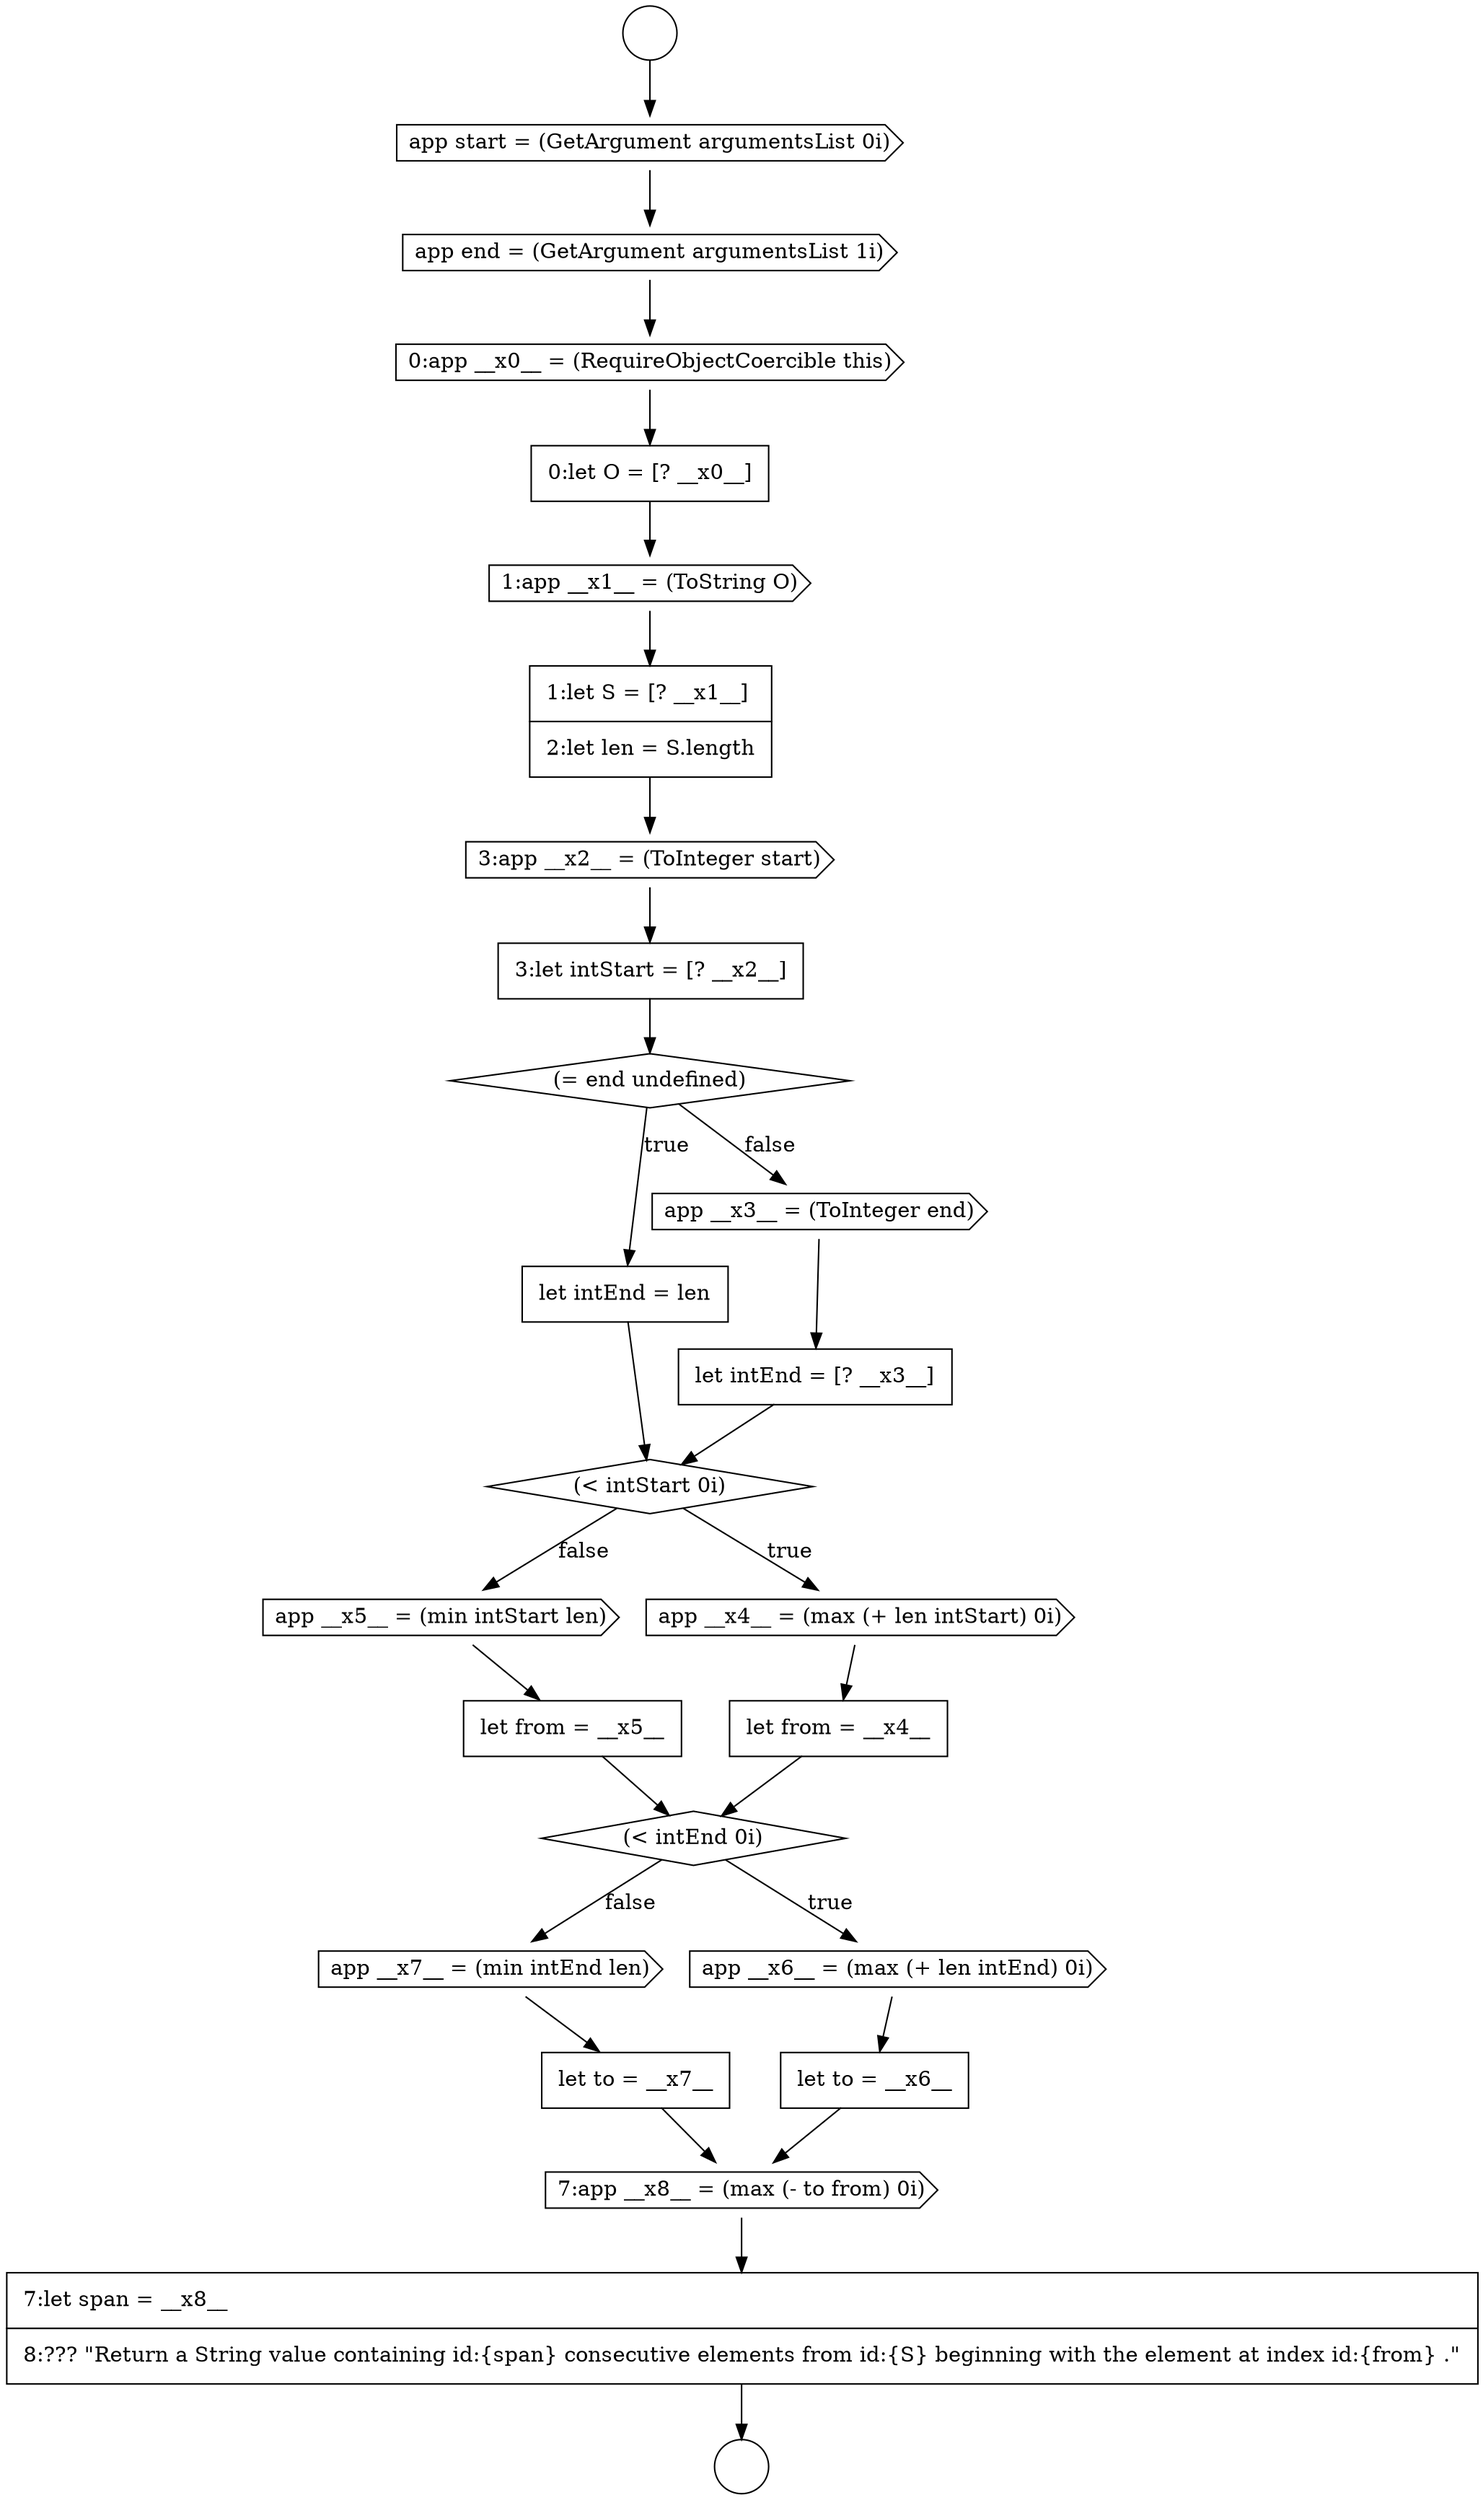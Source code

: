 digraph {
  node12083 [shape=cds, label=<<font color="black">1:app __x1__ = (ToString O)</font>> color="black" fillcolor="white" style=filled]
  node12095 [shape=none, margin=0, label=<<font color="black">
    <table border="0" cellborder="1" cellspacing="0" cellpadding="10">
      <tr><td align="left">let from = __x5__</td></tr>
    </table>
  </font>> color="black" fillcolor="white" style=filled]
  node12091 [shape=diamond, label=<<font color="black">(&lt; intStart 0i)</font>> color="black" fillcolor="white" style=filled]
  node12087 [shape=diamond, label=<<font color="black">(= end undefined)</font>> color="black" fillcolor="white" style=filled]
  node12099 [shape=cds, label=<<font color="black">app __x7__ = (min intEnd len)</font>> color="black" fillcolor="white" style=filled]
  node12079 [shape=cds, label=<<font color="black">app start = (GetArgument argumentsList 0i)</font>> color="black" fillcolor="white" style=filled]
  node12088 [shape=none, margin=0, label=<<font color="black">
    <table border="0" cellborder="1" cellspacing="0" cellpadding="10">
      <tr><td align="left">let intEnd = len</td></tr>
    </table>
  </font>> color="black" fillcolor="white" style=filled]
  node12081 [shape=cds, label=<<font color="black">0:app __x0__ = (RequireObjectCoercible this)</font>> color="black" fillcolor="white" style=filled]
  node12102 [shape=none, margin=0, label=<<font color="black">
    <table border="0" cellborder="1" cellspacing="0" cellpadding="10">
      <tr><td align="left">7:let span = __x8__</td></tr>
      <tr><td align="left">8:??? &quot;Return a String value containing id:{span} consecutive elements from id:{S} beginning with the element at index id:{from} .&quot;</td></tr>
    </table>
  </font>> color="black" fillcolor="white" style=filled]
  node12085 [shape=cds, label=<<font color="black">3:app __x2__ = (ToInteger start)</font>> color="black" fillcolor="white" style=filled]
  node12094 [shape=cds, label=<<font color="black">app __x5__ = (min intStart len)</font>> color="black" fillcolor="white" style=filled]
  node12084 [shape=none, margin=0, label=<<font color="black">
    <table border="0" cellborder="1" cellspacing="0" cellpadding="10">
      <tr><td align="left">1:let S = [? __x1__]</td></tr>
      <tr><td align="left">2:let len = S.length</td></tr>
    </table>
  </font>> color="black" fillcolor="white" style=filled]
  node12089 [shape=cds, label=<<font color="black">app __x3__ = (ToInteger end)</font>> color="black" fillcolor="white" style=filled]
  node12097 [shape=cds, label=<<font color="black">app __x6__ = (max (+ len intEnd) 0i)</font>> color="black" fillcolor="white" style=filled]
  node12077 [shape=circle label=" " color="black" fillcolor="white" style=filled]
  node12090 [shape=none, margin=0, label=<<font color="black">
    <table border="0" cellborder="1" cellspacing="0" cellpadding="10">
      <tr><td align="left">let intEnd = [? __x3__]</td></tr>
    </table>
  </font>> color="black" fillcolor="white" style=filled]
  node12101 [shape=cds, label=<<font color="black">7:app __x8__ = (max (- to from) 0i)</font>> color="black" fillcolor="white" style=filled]
  node12078 [shape=circle label=" " color="black" fillcolor="white" style=filled]
  node12100 [shape=none, margin=0, label=<<font color="black">
    <table border="0" cellborder="1" cellspacing="0" cellpadding="10">
      <tr><td align="left">let to = __x7__</td></tr>
    </table>
  </font>> color="black" fillcolor="white" style=filled]
  node12082 [shape=none, margin=0, label=<<font color="black">
    <table border="0" cellborder="1" cellspacing="0" cellpadding="10">
      <tr><td align="left">0:let O = [? __x0__]</td></tr>
    </table>
  </font>> color="black" fillcolor="white" style=filled]
  node12096 [shape=diamond, label=<<font color="black">(&lt; intEnd 0i)</font>> color="black" fillcolor="white" style=filled]
  node12092 [shape=cds, label=<<font color="black">app __x4__ = (max (+ len intStart) 0i)</font>> color="black" fillcolor="white" style=filled]
  node12086 [shape=none, margin=0, label=<<font color="black">
    <table border="0" cellborder="1" cellspacing="0" cellpadding="10">
      <tr><td align="left">3:let intStart = [? __x2__]</td></tr>
    </table>
  </font>> color="black" fillcolor="white" style=filled]
  node12080 [shape=cds, label=<<font color="black">app end = (GetArgument argumentsList 1i)</font>> color="black" fillcolor="white" style=filled]
  node12093 [shape=none, margin=0, label=<<font color="black">
    <table border="0" cellborder="1" cellspacing="0" cellpadding="10">
      <tr><td align="left">let from = __x4__</td></tr>
    </table>
  </font>> color="black" fillcolor="white" style=filled]
  node12098 [shape=none, margin=0, label=<<font color="black">
    <table border="0" cellborder="1" cellspacing="0" cellpadding="10">
      <tr><td align="left">let to = __x6__</td></tr>
    </table>
  </font>> color="black" fillcolor="white" style=filled]
  node12077 -> node12079 [ color="black"]
  node12083 -> node12084 [ color="black"]
  node12094 -> node12095 [ color="black"]
  node12089 -> node12090 [ color="black"]
  node12085 -> node12086 [ color="black"]
  node12102 -> node12078 [ color="black"]
  node12080 -> node12081 [ color="black"]
  node12101 -> node12102 [ color="black"]
  node12087 -> node12088 [label=<<font color="black">true</font>> color="black"]
  node12087 -> node12089 [label=<<font color="black">false</font>> color="black"]
  node12100 -> node12101 [ color="black"]
  node12093 -> node12096 [ color="black"]
  node12084 -> node12085 [ color="black"]
  node12091 -> node12092 [label=<<font color="black">true</font>> color="black"]
  node12091 -> node12094 [label=<<font color="black">false</font>> color="black"]
  node12098 -> node12101 [ color="black"]
  node12096 -> node12097 [label=<<font color="black">true</font>> color="black"]
  node12096 -> node12099 [label=<<font color="black">false</font>> color="black"]
  node12099 -> node12100 [ color="black"]
  node12079 -> node12080 [ color="black"]
  node12092 -> node12093 [ color="black"]
  node12088 -> node12091 [ color="black"]
  node12082 -> node12083 [ color="black"]
  node12097 -> node12098 [ color="black"]
  node12090 -> node12091 [ color="black"]
  node12095 -> node12096 [ color="black"]
  node12081 -> node12082 [ color="black"]
  node12086 -> node12087 [ color="black"]
}
